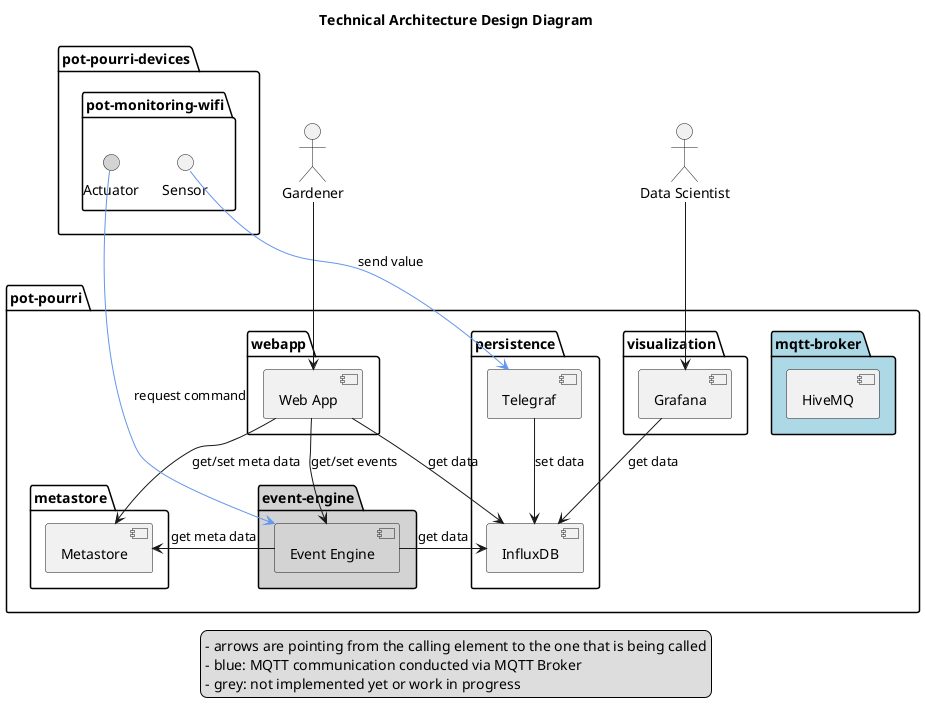 @startuml
skinparam componentStyle uml2

title Technical Architecture Design Diagram

actor Gardener
actor :Data Scientist:

package "pot-pourri" {

    package "mqtt-broker" #LightBlue {  
        [HiveMQ] as MQTTBroker
    }
    
    package "visualization" {
        [Grafana]
    }

    package "persistence" {
        [InfluxDB]
        [Telegraf]
    }

    package "metastore" {
        [Metastore]
    }

    package "event-engine" #LightGrey {
        [Event Engine] #LightGrey
    }

    ' package "datastore" {
    '     [Datastore] #LightGrey
    ' }

    package "webapp" {
        [Web App]
    }
}

package "pot-pourri-devices" {
    package "pot-monitoring-wifi" {
        () "Sensor"
        () "Actuator" #LightGrey
    }
}

:Data Scientist: --> [Grafana]
[Grafana] -[norank]-> [InfluxDB] : get data

[Sensor] --> [Telegraf] #CornflowerBlue : send value
' [Sensor] --> [Datastore] #CornflowerBlue : send value
[Telegraf] --> [InfluxDB] : set data

Gardener --> [Web App]
[Web App] -> [Metastore] : get/set meta data
[Web App] --> [Event Engine] : get/set events
[Web App] --> [InfluxDB] : get data

[Event Engine] -> [InfluxDB] : get data
[Event Engine] -> [Metastore] : get meta data
[Actuator] -> [Event Engine] #CornflowerBlue : request command

legend 
    - arrows are pointing from the calling element to the one that is being called
    - blue: MQTT communication conducted via MQTT Broker
    - grey: not implemented yet or work in progress
    'pot-pourri-devices can be found in a separate repository
    'Devices have to call other participants in order to allow energy savings with deep-sleep mode.
    'Deep-sleep mode might not be relevant for Actuators since they will need a lot more energy and therefore an external power supply.
endlegend
@enduml